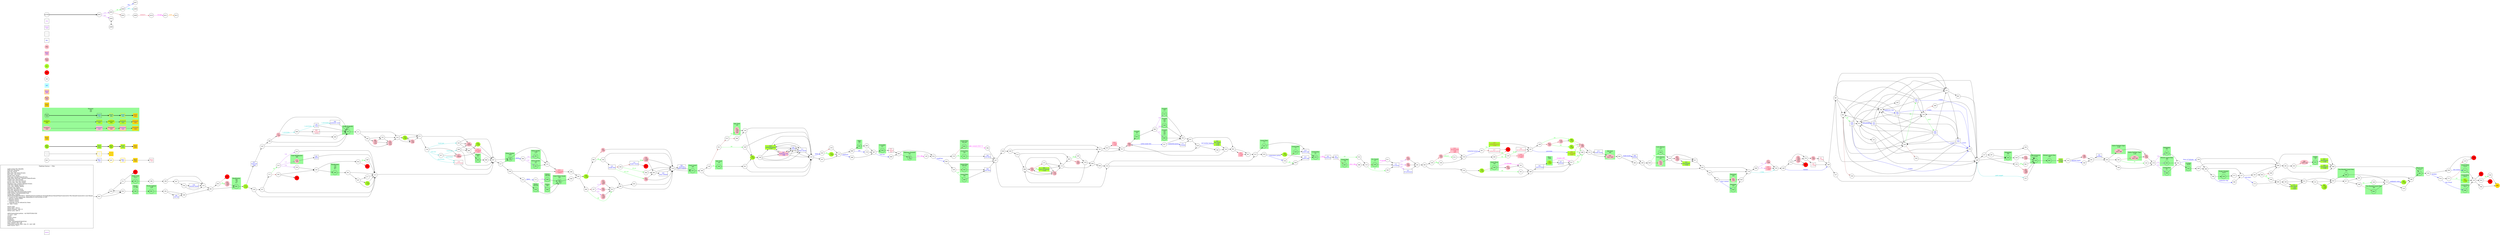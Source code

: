 digraph {
	// graph defaults
	rankdir=LR
	mclimit=50
	nodesep=.3 // changes horizontal separation of nodes
	ranksep=.4 // changes vertical separation of nodes
	node [height=.7
		width=.7
		shape=ellipse
		margin=0]
	edge[weight=5]
	
	subgraph ShopMenu {
		node [fontcolor = "purple" shape = "rect" margin = 0.1]
		menu
	}

	// a box for a graph label
	// note that you can override the defaults set above
	title [label = "Fighting Fantasy --: Title\n\n \
		Light Green Fill: Benefits\l \
		Pink Fill: Penalties\l \
		Red Fill: Death\l \
		Blue Text: Key Items/Events\l \
		Red Text: Lost Items\l \
		Purple Text: Shops\l \
		Blue Line: Forced Items/Events\l \
		Light Blue Text/Line: Optional Items/Events\l \
		Purple Line: Dice Events\l \
		Green Line: Stat Test Passed\l \
		Brown Line: Stat Test Failed\l \
		Magenta Line: Combat Related Events\l \
		Grey Text: Riddle Answer\l \
		Grey Line: Hidden Option\l \
		Orange Line: Spells\l \
		Red Line: Possible Error\l \
		Gold Fill: Required Nodes\l \
		Light Blue Fill: Recommended Nodes\l \
		Gold Outline: Recommended Path\l \
		Green Box: Combat\l \
		SK/ST/LK/AT/AR/TM/CW/CL: Skill/Stamina/Luck/Attack Strength/Attack Round/Time/Consecutive Win Round/Consecutive Lose Round\l \
		?: Chance of this happening, depending on instructions in text\l \
		*: Special Combat Rules\l \
		-: Negative Status\l \
		+: Positive Status\l \
		^: Damage can be reduced by items\l \
		@: Take 2 items\l\l \
		Starts with:\l \
		Initial Skill: 1d6+6\l \
		Initial Stamina: 2d6+12\l \
		Initial Luck: 1d6+6\l\l \
		skill/stamina/luck potion: +all SK/ST/LK&1ILK\l \
		10 meal: +4ST\l \
		sword\l \
		leather armor\l \
		backpack\l \
		Comments:\l \
		Order: item/gold/AT/SK/ST/LK\l \
		Sog's helmet: Win 1AR\l \
		Clumsiness potion: Roll 1 die, if 1, lost 1AR\l \
		bone charm: LK&ge;7\l \
		"
		shape = "box"
		margin = 0.1]

	subgraph Required {
		node [style = "filled" color = "gold" fillcolor = "gold" fontcolor = "blue" shape = "rect"]
		key3
		wrd3 [fontcolor = "grey"]
		boo5
		dam5
		monboo5
		mondam5
		mon5
		400 [fontcolor = "black" shape = "octagon"]
	}

	subgraph Required2 {
		node [style = "filled" color = "gold2" fillcolor = "gold2" fontcolor = "blue" shape = "rect"]
		req2
	}

	subgraph Recommended {
		node [penwidth = 3 color = "gold"]
		txt2
		key2 [shape = "rect" fontcolor = "blue"]
		wrd2 [shape = "rect" fontcolor = "grey"]
		boo3 [style = "filled" fillcolor = "greenyellow"]
		boo4 [style = "filled" fillcolor = "greenyellow"]
		dam3 [style = "filled" fillcolor = "pink"]
		dam4 [style = "filled" fillcolor = "pink"]
		monboo3 [style = "filled" fillcolor = "greenyellow"]
		monboo4 [style = "filled" fillcolor = "greenyellow"]
		mondam3 [style = "filled" fillcolor = "pink"]
		mondam4 [style = "filled" fillcolor = "pink"]
		mon3
		mon4
	}
	
	subgraph Optional {
		node [style = "filled" color = "paleturquoise1" fillcolor = "paleturquoise1" fontcolor = "blue" shape = "rect"]
		opt
	}

	subgraph Combat {
		style = "filled" color = "palegreen"
		subgraph cluster_00 {
			label = "Monster\n 0/0\n 0/0"
			mon1 [label = "\N\n text"]
			mon2 [shape = "rect" fontcolor = "blue" label = "\N\n text"]
			mon3 [label = "\N\n text"]
			mon4 [shape = "rect" fontcolor = "blue" label = "\N\n text"]
			mon5 [shape = "rect" fontcolor = "blue" label = "\N\n text"]
			monboo1 [style = "filled" color = "greenyellow" label = "\N\n text"]
			monboo2 [shape = "rect" style = "filled" color = "greenyellow" fontcolor = "blue" label = "\N\n text"]
			monboo3 [label = "\N\n text"]
			monboo4 [shape = "rect" fontcolor = "blue" label = "\N\n text"]
			monboo5 [shape = "rect" fontcolor = "blue" label = "\N\n text"]
			mondam1 [style = "filled" color = "pink" label = "\N\n text"]
			mondam2 [shape = "rect" style = "filled" color = "pink" fontcolor = "blue" label = "\N\n text"]
			mondam3 [label = "\N\n text"]
			mondam4 [shape = "rect" fontcolor = "blue" label = "\N\n text"]
			mondam5 [shape = "rect" fontcolor = "blue" label = "\N\n text"]
		}

		subgraph cluster_01 {
			label = "Lizard King\n 10/15"
			022 [style = "filled" color = "greenyellow" label = "\N\n +2SK"]
		}

		subgraph cluster_02 {
			label = "Grannit\n 4/3"
			025
		}

		subgraph cluster_03 {
			label = "Hydra\n 9/9 9/9"
			029
		}
		
		subgraph cluster_04 {
			label = "Hill Troll\n 9/9"
			030 [style = "filled" color = "pink" label = "\N\n -lose 1AR?"]
		}
		
		subgraph cluster_05 {
			label = "Hobgoblin\n 6/5"
			042
		}
		
		subgraph cluster_06 {
			label = "Lizard Man\n 9/8 8/8"
			043
		}
		
		subgraph cluster_07 {
			label = "Two-Headed Lizard Man\n 9/9"
			045
		}

		subgraph cluster_08 {
			label = "Razorjaw\n 6/5"
			056
		}
		
		subgraph cluster_09 {
			label = "Grannit\n 4/3\n 3/2\n 4/3"
			060
		}

		subgraph cluster_10 {
			label = "Pirate Captain\n 10/6"
			061
		}
		
		subgraph cluster_11 {
			label = "Chief Headhunter\n 8/8"
			076 [style = "filled" color = "pink" label = "\N\n -3ST"]
		}
		
		subgraph cluster_12 {
			label = "Headhunter\n 6/6\n 7/6\n 6/7"
			081
		}
		
		subgraph cluster_13 {
			label = "Black Lion\n 11/11"
			082
		}
		
		subgraph cluster_14 {
			label = "Delirious Prisoner\n 6/5"
			087 [label = "\N\n -3AT"]
		}
		
		subgraph cluster_15 {
			label = "Mutant Lizard Man\n 9/9"
			095
		}

		subgraph cluster_16 {
			label = "Cave Woman\n 5/5"
			108
		}
		
		subgraph cluster_17 {
			label = "Lizard King\n 12/15"
			111
		}
		
		subgraph cluster_18 {
			label = "Grannit\n 4/3"
			112
		}
		
		subgraph cluster_19 {
			label = "Bear\n 10/9"
			116 [style = "filled" color = "greenyellow" label = "\N\n +2ST"]
		}
		
		subgraph cluster_20 {
			label = "Orc Guard\n 7/7"
			138
		}
		
		subgraph cluster_21 {
			label = "Styracosaurus\n 11/10"
			139
		}

		subgraph cluster_22 {
			label = "Slime Sucker\n 10/9"
			158 [label = "\N\n -2AT"]
		}
		
		subgraph cluster_23 {
			label = "Giant Wasp\n 6/6"
			160
		}
		
		subgraph cluster_24 {
			label = "Lizard Man\n 9/8 8/8"
			163
		}
		
		subgraph cluster_25 {
			label = "Headhunter\n 7/5\n 6/6\n 6/7"
			169
		}
		
		subgraph cluster_26 {
			label = "Giant Crab\n 10/11"
			182
		}
		
		subgraph cluster_27 {
			label = "Mutant Lizard Man\n 9/8"
			185
		}
		
		subgraph cluster_28 {
			label = "Sabre-Toothed Tiger\n 11/8"
			190 [style = "filled" color = "pink" label = "\N\n -lose 1AR"]
		}
		
		subgraph cluster_29 {
			label = "Slime Sucker\n 10/9"
			191
		}
		
		subgraph cluster_30 {
			label = "Slime Sucker\n 8/5"
			202
		}
		
		subgraph cluster_31 {
			label = "Crocodile\n 6/7"
			204
		}
		
		subgraph cluster_32 {
			label = "Sabre-Toothed Tiger\n 11/8"
			205 [style = "filled" color = "pink" label = "\N\n -lose 1AR"]
		}
		
		subgraph cluster_33 {
			label = "Hydra\n 9/9 9/9"
			209
		}
		
		subgraph cluster_34 {
			label = "Spit Toad\n 5/6"
			217 [style = "filled" color = "pink" label = "\N\n -2ST\n -3AT"]
		}

		subgraph cluster_35 {
			label = "Lizard Man\n 8/7"
			223
		}
		
		subgraph cluster_36 {
			label = "Grannit\n 4/3\n 3/2"
			239
		}
		
		subgraph cluster_37 {
			label = "Lizard Man\n 9/8"
			241
		}
		
		subgraph cluster_38 {
			label = "Spit Toad\n 5/6"
			248
		}

		subgraph cluster_39 {
			label = "Cyclops\n 10/10"
			254
		}
		
		subgraph cluster_40 {
			label = "Cave Woman\n 5/5"
			255 [style = "filled" color = "pink" label = "\N\n -3ST\n -2AT"]
		}
		
		subgraph cluster_41 {
			label = "Lizard Man\n 7/8"
			262
		}
		
		subgraph cluster_42 {
			label = "Pygmy\n 6/5"
			295
		}
		
		subgraph cluster_43 {
			label = "Lizard King\n 6/15"
			296
		}
		
		subgraph cluster_44 {
			label = "Razorjaw\n 6/5"
			304 [style = "filled" color = "pink" label = "\N\n -2ST"]
		}
		
		subgraph cluster_45 {
			label = "Ogre\n 8/8"
			305
		}
		
		subgraph cluster_46 {
			label = "Lizard Man\n 8/7"
			308
		}
		
		subgraph cluster_47 {
			label = "Lizard Man\n 9/8"
			309
		}
		
		subgraph cluster_48 {
			label = "Shape Changer\n 10/10"
			318
		}
		
		subgraph cluster_49 {
			label = "Lizard Man\n 7/7"
			319
		}
		
		subgraph cluster_50 {
			label = "Goblin\n 5/6"
			322
		}
		
		subgraph cluster_51 {
			label = "Giant Lizard\n 8/9"
			325
		}
		
		subgraph cluster_52 {
			label = "Hobgoblin\n 6/6"
			328
		}
		
		subgraph cluster_53 {
			label = "Pirate\n 7/7 8/6"
			340
		}
		
		subgraph cluster_54 {
			label = "Hydra\n 9/9"
			344
		}
		
		subgraph cluster_55 {
			label = "Lizard Man\n 7/7"
			347
		}
		
		subgraph cluster_56 {
			label = "Two-Headed Lizard Man\n 9/9"
			360
		}
		
		subgraph cluster_57 {
			label = "Giant Dragonfly\n 8/4"
			375
		}
		
		subgraph cluster_58 {
			label = "Giant Water-Snake\n 6/5"
			389 [label = "\N\n -2AT"]
		}
		
		subgraph cluster_34 {
			label = "Spit Toad\n 5/6"
			217 [style = "filled" color = "pink" label = "\N\n -2SK\n -2ST\n -3AT"]
		}

		cbt
	}

	subgraph Death {
		node [style = "filled" color = "red"]
		132
		157
		188
		234
		260
		307
		313
		331
		346
		357
		ddt
	}

	subgraph Boost {
		node [style = "filled" color = "greenyellow"]
		boo1 [label = "\N\n text"]
		boo2 [shape = "rect" fontcolor = "blue" label = "\N\n text"]
		boo3 [label = "\N\n text"]
		boo4 [shape = "rect" fontcolor = "blue" label = "\N\n text"]
		boo5 [shape = "rect" fontcolor = "blue" label = "\N\n text"]
		006 [label = "\N\n +1SK\n +2ST"]
		018 [label = "\N\n +2ST"]
		026 [shape = "rect" fontcolor = "blue" label = "\N\n unlimited pouch\n +1LK"]
		080 [label = "\N\n +2ST"]
		092 [label = "\N\n +1ST"]
		100 [label = "\N\n +1ST"]
		115 [label = "\N\n +3ST"]
		133 [shape = "rect" fontcolor = "blue" label = "\N\n shield\n +1SK"]
		164 [shape = "rect" fontcolor = "blue" label = "\N\n breastplate\n +1SK"]
		174 [label = "\N\n +2ST"]
		177 [label = "\N\n +1ST"]
		184 [label = "\N\n +1LK"]
		186 [shape = "rect" fontcolor = "crimson" label = "\N\n -1 provision\n +4ST"]
		194 [label = "\N\n +1LK"]
		230 [shape = "rect" fontcolor = "crimson" label = "\N\n -unlimited pouch\n +2LK"]
		232 [label = "\N\n +3ST"]
		275 [shape = "rect" fontcolor = "blue" label = "\N\n fire sword\n +2SK\n +2LK"]
		332 [shape = "rect" fontcolor = "blue" label = "\N\n red powder\n +2LK"]
		345 [shape = "rect" fontcolor = "blue" label = "\N\n Horn of Valhalla\n +2LK"]
		367 [shape = "rect" fontcolor = "blue" label = "\N\n breastplate\n +1SK"]
		381 [label = "\N\n +2ST"]
		392 [shape = "rect" fontcolor = "blue" label = "\N\n fine sword\n +2SK\n +1LK"]
		393 [label = "\N\n +1LK"]
		bst
	}

	subgraph Damage {
		node [style = "filled" color = "pink"]
		dam1 [label = "\N\n text"]
		dam2 [shape = "rect" fontcolor = "blue" label = "\N\n text"]
		dam3 [label = "\N\n text"]
		dam4 [shape = "rect" fontcolor = "blue" label = "\N\n text"]
		dam5 [shape = "rect" fontcolor = "blue" label = "\N\n text"]
		013 [label = "\N\n -3ST"]
		034 [shape = "rect" fontcolor = "crimson" label = "\N\n -1 item\n -1LK"]
		037 [shape = "rect" fontcolor = "crimson" label = "\N\n -1 provision\n -1d6ST"]
		039 [label = "\N\n -1ST"]
		052 [label = "\N\n -1SK"]
		055 [label = "\N\n -2ST"]
		070 [label = "\N\n -5ST"]
		097 [label = "\N\n -2ST\n -1LK"]
		103 [label = "\N\n -3ST"]
		110 [label = "\N\n -3ST\n -1LK"]
		117 [label = "\N\n -1ST"]
		118 [label = "\N\n -1ST"]
		129 [label = "\N\n -1SK\n -2ST\n -1LK"]
		137 [label = "\N\n -1d6ST"]
		146 [label = "\N\n -3ST"]
		156 [label = "\N\n =5SK\n =4ST"]
		159 [shape = "rect" fontcolor = "crimson" label = "\N\n -all items\n -2LK"]
		210 [label = "\N\n -2SK\n -4ST"]
		225 [label = "\N\n -3ST"]
		240 [label = "\N\n -1SK\n -2ST"]
		245 [label = "\N\n -2ST"]
		251 [label = "\N\n -4ST"]
		256 [label = "\N\n -1SK\n -2ST"]
		263 [shape = "rect" fontcolor = "crimson" label = "\N\n -1 items\n -1SK"]
		277 [label = "\N\n -3SK"]
		278 [label = "\N\n -1LK"]
		281 [label = "\N\n -2ST"]
		285 [label = "\N\n -1ST? sog"]
		290 [label = "\N\n -1ST\n -1LK"]
		293 [label = "\N\n -2ST"]
		297 [shape = "rect" fontcolor = "blue" label = "\N\n confusion ring\n -2SK"]
		298 [shape = "rect" fontcolor = "crimson" label = "\N\n -1 item\n -1LK"]
		310 [label = "\N\n -4ST"]
		316 [shape = "rect" fontcolor = "crimson" label = "\N\n -all provision\n -1SK\n -3ST"]
		336 [label = "\N\n -1SK\n -3ST"]
		343 [label = "\N\n -2LK"]
		348 [label = "\N\n -2ST"]
		359 [label = "\N\n -1d6ST"]
		370 [label = "\N\n -2SK"]
		373 [shape = "rect" fontcolor = "crimson" label = "\N\n -all items\n -2LK"]
		374 [label = "\N\n -2LK"]
		ddg
	}

	subgraph Key_Item {
		node [fontcolor = "blue" shape = "rect"]
		key1 [label = "\N\n text"]
		key2 [label = "\N\n text"]
		key3 [label = "\N\n text"]
		key4 [fontcolor = "crimson" label = "\N\n -text"]
		003 [label = "\N\n drawves"]
		012 [label = "\N\n hand-axe\n rope"]
		023 [label = "\N\n water pail"]
		031 [fontcolor = "crimson" label = "\N\n -spear?\n -axe?"]
		032 [label = "\N\n 63 prisoners"]
		041 [label = "\N\n snuff-box\n gold nugget"]
		051 [label = "\N\n water pail"]
		064 [label = "\N\n test"]
		066 [label = "\N\n spear"]
		069 [fontcolor = "crimson" label = "\N\n -backpack\n -sword"]
		072 [label = "\N\n chalk marks"]
		089 [label = "\N\n feather"]
		090 [label = "\N\n picklock's wire"]
		093 [label = "\N\n test"]
		094 [label = "\N\n boots"]
		098 [label = "\N\n test"]
		104 [fontcolor = "crimson" label = "\N\n -all provisions"]
		121 [label = "\N\n 14 slaves"]
		124 [label = "\N\n snake venom"]
		125 [label = "\N\n test"]
		126 [fontcolor = "crimson" label = "\N\n -3 provisions"]
		145 [label = "\N\n snake bite"]
		149 [label = "\N\n map"]
		155 [label = "\N\n test"]
		161 [label = "\N\n cloak"]
		189 [label = "\N\n iron keys"]
		208 [fontcolor = "crimson" label = "\N\n -1 item"]
		238 [label = "\N\n aniseed liquid"]
		247 [label = "\N\n whistle"]
		257 [fontcolor = "crimson" label = "\N\n -unlimited pouch"]
		282 [label = "\N\n sack of food"]
		292 [label = "\N\n Sog's helmet"]
		301 [fontcolor = "crimson" label = "\N\n -1 item"]
		311 [label = "\N\n clumsiness potion"]
		311 [label = "\N\n bone charm"]
		330 [label = "\N\n monkey"]
		358 [label = "\N\n test"]
		368 [label = "\N\n iron keys"]
		371 [label = "\N\n Grannit"]
		398 [label = "\N\n iron bar"]
		kky
	}
	
	subgraph Key_Word {
		node [fontcolor = "grey" shape = "rect"]
		wrd1 [label = "\N\n text"]
		wrd2 [label = "\N\n text"]
		wrd3 [label = "\N\n text"]
		wwd
	}
	
	subgraph Shop {
		node [fontcolor = "purple" shape = "rect"]
		shop1 [label = "\N\n text"]
		shp
	}

	mon1 -> mon2 -> mon3 -> mon4 -> mon5 [penwidth = 3]
	boo1 -> boo2 -> boo3 -> boo4 -> boo5 [penwidth = 3]
	txt1 -> key1 -> txt2 -> key2 -> key3 -> key4
	wrd1 -> wrd2 -> wrd3
	monboo1 -> monboo2 -> monboo3 -> monboo4 -> monboo5
	mondam1 -> mondam2 -> mondam3 -> mondam4 -> mondam5

	myTitle -> z001 [penwidth = 3]
	z001 -> z002 [color = "purple" fontcolor = "purple" label = "1-3"]
	z001 -> z003 [color = "purple" fontcolor = "purple" label = "4-6"]
	z002 -> z004 [color = "green" fontcolor = "green" label = "LK"]
	z002 -> z005 [color = "brown"]
	z003 -> z006 [dir = "both"]
	z004 -> z007 [color = "blue" fontcolor = "blue" label = "req"]
	z004 -> z008 [color = "cyan3" fontcolor = "cyan3" label = "-opt"]
	z005 -> z009 [color = "grey" fontcolor = "grey" label = "info"]
	z009 -> z010 [color = "crimson" fontcolor = "crimson" label = "error(?)"]
	z010 -> z011 [color = "magenta" fontcolor = "magenta" label = "escape"]
	z011 -> z012 [color = "darkorange" fontcolor = "darkorange" label = "spell"]
	{
		rank = same
		z003
		z006
	}

	title -> 001
	001 -> 024
	001 -> 033
	002 -> 358 [color = "green" fontcolor = "green" label = "LK"]
	002 -> 326 [color = "brown"]
	003 -> 161
	004 -> 101
	004 -> 044
	005 -> 292
	005 -> 119
	006 -> 353
	007 -> 317
	007 -> 158
	008 -> 082
	009 -> 390
	010 -> 034
	010 -> 321
	011 -> 121
	012 -> 105
	013 -> 381 [color = "green" fontcolor = "green" label = "SK"]
	013 -> 118 [color = "brown"]
	014 -> 063 [color = "blue" fontcolor = "blue" label = "snuff-box"]
	014 -> 270
	015 -> 379
	016 -> 380 [color = "green" fontcolor = "green" label = "LK"]
	016 -> 313 [color = "brown"]
	017 -> 303
	018 -> 007
	019 -> 392 [color = "blue" fontcolor = "blue" label = "red leather boots"]
	019 -> 246
	020 -> 178
	021 -> 092
	021 -> 222
	022 -> 153
	023 -> 223
	024 -> 211
	024 -> 033
	025 -> 085
	026 -> 311
	026 -> 094
	026 -> 297
	026 -> 222
	027 -> 388 [color = "green" fontcolor = "green" label = "LK"]
	027 -> 348 [color = "brown"]
	028 -> 226
	028 -> 101
	029 -> 389
	030 -> 065
	031 -> 390
	032 -> 201
	033 -> 340
	033 -> 024
	034 -> 321
	035 -> 119
	036 -> 111 [color = "blue" fontcolor = "blue" label = "fire sword"]
	036 -> 346
	037 -> 280
	038 -> 051
	039 -> 207 [color = "blue" fontcolor = "blue" label = "rattle-snake bite"]
	039 -> 025
	040 -> 253 [color = "green" fontcolor = "green" label = "LK"]
	040 -> 107 [color = "brown"]
	041 -> 325
	042 -> 341
	043 -> 284 [color = "magenta" fontcolor = "magenta" label = "kill 1 wound other 2x"]
	044 -> 274
	045 -> 173
	046 -> 149 [color = "cyan3" fontcolor = "cyan3" label = "-1 provision"]
	046 -> 069
	047 -> 315
	048 -> 056 [color = "blue" fontcolor = "blue" label = "Sog's helmet"]
	048 -> 304
	049 -> 362
	050 -> 356 [color = "green" fontcolor = "green" label = "SK"]
	050 -> 266 [color = "brown"]
	051 -> 223
	052 -> 141
	053 -> 256 [color = "green" fontcolor = "green" label = "LK"]
	053 -> 132 [color = "brown"]
	054 -> 244 [color = "green" fontcolor = "green" label = "SK"]
	054 -> 260 [color = "brown"]
	055 -> 005
	055 -> 119
	056 -> 020
	057 -> 361
	057 -> 019
	058 -> 235
	058 -> 037
	059 -> 108 [color = "green" fontcolor = "green" label = "LK"]
	059 -> 255 [color = "brown"]
	060 -> 192
	061 -> 165
	062 -> 139
	063 -> 147
	063 -> 329
	064 -> 214 [color = "blue" fontcolor = "blue" label = "3 tests"]
	064 -> 002
	064 -> 075
	064 -> 151
	064 -> 220
	064 -> 335
	065 -> 089 [color = "blue" fontcolor = "blue" label = "chalk marks"]
	065 -> 365
	066 -> 113
	067 -> 168
	068 -> 278
	068 -> 070
	068 -> 172
	069 -> 375
	070 -> 345 [color = "green" fontcolor = "green" label = "LK"]
	070 -> 175 [color = "brown"]
	071 -> 276
	071 -> 359
	072 -> 030
	073 -> 217 [color = "green" fontcolor = "green" label = "LK"]
	073 -> 396 [color = "brown"]
	074 -> 114
	075 -> 155 [color = "blue" fontcolor = "blue" label = "red powder"]
	075 -> 131
	076 -> 066
	077 -> 289
	077 -> 091
	078 -> 154 [color = "blue" fontcolor = "blue" label = "clumsiness potion"]
	078 -> 184
	079 -> 332
	079 -> 097
	079 -> 017
	080 -> 388 [color = "green" fontcolor = "green" label = "LK"]
	080 -> 348 [color = "brown"]
	081 -> 177
	082 -> 203
	083 -> 334 [color = "green" fontcolor = "green" label = "LK"]
	083 -> 281 [color = "brown"]
	084 -> 195
	084 -> 008
	085 -> 060 [color = "purple" fontcolor = "purple" label = "1-2"]
	085 -> 239 [color = "purple" fontcolor = "purple" label = "3-4"]
	085 -> 112 [color = "purple" fontcolor = "purple" label = "5-6"]
	086 -> 018
	086 -> 295
	087 -> 130 [color = "magenta" fontcolor = "magenta" label = "win 2 AR"]
	088 -> 179 [color = "blue" fontcolor = "blue" label = "axe"]
	088 -> 305
	089 -> 269
	090 -> 375
	091 -> 180
	092 -> 259
	092 -> 222
	093 -> 214 [color = "blue" fontcolor = "blue" label = "3 tests"]
	093 -> 002
	093 -> 075
	093 -> 151
	093 -> 183
	093 -> 220
	094 -> 311
	094 -> 026
	094 -> 297
	094 -> 222
	095 -> 133
	096 -> 007
	097 -> 332
	097 -> 017
	098 -> 214 [color = "blue" fontcolor = "blue" label = "3 tests"]
	098 -> 002
	098 -> 075
	098 -> 151
	098 -> 183
	098 -> 335
	099 -> 387
	100 -> 352 [color = "green" fontcolor = "green" label = "LK"]
	100 -> 160 [color = "brown"]
	101 -> 010
	101 -> 321
	102 -> 016
	102 -> 169
	103 -> 015 [color = "green" fontcolor = "green" label = "ST&ge;12"]
	103 -> 316 [color = "brown"]
	104 -> 197
	105 -> 286
	105 -> 375
	106 -> 279
	107 -> 210 [color = "purple" fontcolor = "purple" label = "1-2"]
	107 -> 336 [color = "purple" fontcolor = "purple" label = "3-4"]
	107 -> 245 [color = "purple" fontcolor = "purple" label = "5-6"]
	108 -> 079
	109 -> 268
	109 -> 084
	110 -> 224
	111 -> 153
	112 -> 192
	113 -> 007
	114 -> 265 [color = "green" fontcolor = "green" label = "LK"]
	114 -> 138 [color = "brown"]
	115 -> 170
	116 -> 247
	116 -> 027 [color = "magenta" fontcolor = "magenta" label = "escape 2 AR"]
	117 -> 046 [color = "cyan3" fontcolor = "cyan3" label = "-1 provision"]
	117 -> 375
	117 -> 349
	118 -> 080
	119 -> 041
	119 -> 325
	120 -> 062 [color = "green" fontcolor = "green" label = "LK"]
	120 -> 240 [color = "brown"]
	121 -> 251 [color = "purple" fontcolor = "purple" label = "1-2"]
	121 -> 293 [color = "purple" fontcolor = "purple" label = "3-4"]
	121 -> 032 [color = "purple" fontcolor = "purple" label = "5-6"]
	122 -> 037
	123 -> 346
	124 -> 156 [color = "green" fontcolor = "green" label = "LK"]
	124 -> 357 [color = "brown"]
	125 -> 214 [color = "blue" fontcolor = "blue" label = "3 tests"]
	125 -> 002
	125 -> 075
	125 -> 183
	125 -> 220
	125 -> 335
	126 -> 007
	127 -> 193
	127 -> 120
	127 -> 287
	128 -> 248 [color = "green" fontcolor = "green" label = "LK"]
	128 -> 351 [color = "brown"]
	129 -> 324
	129 -> 157
	130 -> 014
	131 -> 168
	133 -> 218
	134 -> 092
	134 -> 222
	135 -> 039
	135 -> 361
	136 -> 275
	136 -> 312
	137 -> 373
	138 -> 121
	138 -> 011 [color = "magenta" fontcolor = "magenta" label = "escape"]
	139 -> 095
	140 -> 378
	141 -> 399
	142 -> 279
	143 -> 110
	143 -> 224
	144 -> 173
	145 -> 055 [color = "green" fontcolor = "green" label = "ST>18"]
	145 -> 264 [color = "brown"]
	146 -> 291
	147 -> 274
	147 -> 028
	148 -> 080 [color = "green" fontcolor = "green" label = "LK"]
	148 -> 013 [color = "brown"]
	149 -> 090 [color = "cyan3" fontcolor = "cyan3" label = "-1 provision"]
	149 -> 375
	150 -> 104 [color = "green" fontcolor = "green" label = "LK"]
	150 -> 159 [color = "brown"]
	151 -> 067
	151 -> 125
	152 -> 391
	153 -> 188
	153 -> 384
	153 -> 054
	154 -> 038 [color = "green" fontcolor = "green" label = "LK"]
	154 -> 319 [color = "brown"]
	155 -> 214
	155 -> 002
	155 -> 151
	155 -> 183
	155 -> 220
	155 -> 335
	156 -> 005
	156 -> 119
	158 -> 394 [color = "blue" fontcolor = "blue" label = "spear"]
	158 -> 122
	159 -> 197
	160 -> 141 [color = "magenta" fontcolor = "magenta" label = "no damage"]
	160 -> 052
	161 -> 074 [color = "green" fontcolor = "green" label = "LK"]
	161 -> 262 [color = "brown"]
	162 -> 050
	162 -> 084
	163 -> 368
	164 -> 008
	165 -> 200
	165 -> 398
	166 -> 294 [color = "blue" fontcolor = "blue" label = "confusion ring"]
	166 -> 318
	167 -> 170
	168 -> 127
	168 -> 252 [color = "cyan3" fontcolor = "cyan3" label = "-gold nugget"]
	168 -> 328
	169 -> 261
	170 -> 288 [color = "blue" fontcolor = "blue" label = "snuff-box"]
	170 -> 088
	171 -> 215 [color = "green" fontcolor = "green" label = "LK"]
	171 -> 302 [color = "brown"]
	172 -> 383
	172 -> 004
	173 -> 393 [color = "blue" fontcolor = "blue" label = "picklock's wire"]
	173 -> 216
	174 -> 113
	175 -> 172
	175 -> 278
	176 -> 324
	176 -> 129
	176 -> 157
	177 -> 229
	177 -> 012
	178 -> 233 [color = "cyan3" fontcolor = "cyan3" label = "-1 item"]
	178 -> 306
	179 -> 387
	180 -> 082
	181 -> 230 [color = "green" fontcolor = "green" label = "LK"]
	181 -> 257 [color = "brown"]
	182 -> 366
	183 -> 064 [color = "blue" fontcolor = "blue" label = "confusion ring"]
	183 -> 283
	184 -> 051
	185 -> 341
	186 -> 388 [color = "green" fontcolor = "green" label = "LK"]
	186 -> 348 [color = "brown"]
	187 -> 377
	187 -> 174
	187 -> 113
	189 -> 147
	190 -> 343
	191 -> 122
	192 -> 057
	193 -> 139
	194 -> 083
	194 -> 382
	195 -> 333
	195 -> 008
	196 -> 128
	196 -> 222
	197 -> 186 [color = "blue" fontcolor = "blue" label = "provision"]
	197 -> 148
	198 -> 267
	198 -> 152
	199 -> 397
	199 -> 237
	200 -> 391
	201 -> 363
	202 -> 122
	203 -> 314 [color = "blue" fontcolor = "blue" label = "monkey"]
	203 -> 036
	204 -> 031
	205 -> 343
	206 -> 007
	206 -> 086
	206 -> 359
	207 -> 371 [color = "blue" fontcolor = "blue" label = "unlimited pouch"]
	207 -> 192
	208 -> 199
	209 -> 389
	210 -> 253
	211 -> 182
	211 -> 307
	212 -> 072
	212 -> 030
	213 -> 068
	213 -> 383
	214 -> 168
	215 -> 076 [color = "purple" fontcolor = "purple" label = "1-2"]
	215 -> 250 [color = "purple" fontcolor = "purple" label = "3-4"]
	215 -> 323 [color = "purple" fontcolor = "purple" label = "5-6"]
	216 -> 180
	217 -> 134
	218 -> 258 [color = "blue" fontcolor = "blue" label = "aniseed liquid"]
	218 -> 146
	219 -> 170
	220 -> 098 [color = "green" fontcolor = "green" label = "2dST"]
	220 -> 369 [color = "brown"]
	221 -> 385
	221 -> 224
	222 -> 342 [color = "blue" fontcolor = "blue" label = "spear"]
	222 -> 167
	223 -> 003 [color = "magenta" fontcolor = "magenta" label = "2 AR"]
	224 -> 071
	224 -> 232
	224 -> 370
	225 -> 301
	226 -> 213
	226 -> 101
	227 -> 273 [color = "blue" fontcolor = "blue" label = "iron keys"]
	227 -> 162
	228 -> 236 [color = "green" fontcolor = "green" label = "LK"]
	228 -> 103 [color = "brown"]
	229 -> 337
	229 -> 113
	230 -> 197
	231 -> 006
	231 -> 353
	232 -> 370
	232 -> 071
	233 -> 249
	235 -> 272 [color = "blue" fontcolor = "blue" label = "spear"]
	235 -> 029
	236 -> 379
	237 -> 168
	238 -> 152
	239 -> 192
	240 -> 139
	241 -> 189
	242 -> 142 [color = "green" fontcolor = "green" label = "LK"]
	242 -> 205 [color = "brown"]
	243 -> 007
	243 -> 086
	243 -> 359
	244 -> 400
	245 -> 253
	246 -> 135
	247 -> 027
	248 -> 021
	249 -> 199 [color = "blue" fontcolor = "blue" label = "feather"]
	249 -> 176
	250 -> 102
	251 -> 201
	252 -> 139
	253 -> 382
	254 -> 299
	255 -> 079
	256 -> 081
	257 -> 150 [color = "green" fontcolor = "green" label = "SK"]
	257 -> 234 [color = "brown"]
	258 -> 291
	259 -> 311
	259 -> 026
	259 -> 094
	259 -> 297
	261 -> 187
	261 -> 113
	262 -> 386 [color = "magenta" fontcolor = "magenta" label = "win 1 AR"]
	263 -> 233
	264 -> 124 [color = "brown"]
	264 -> 364 [color = "green" fontcolor = "green" label = "ST>9"]
	265 -> 121
	266 -> 084
	267 -> 354
	267 -> 152
	268 -> 166
	268 -> 227
	269 -> 059
	269 -> 303
	270 -> 241 [color = "green" fontcolor = "green" label = "LK"]
	270 -> 043 [color = "brown"]
	271 -> 022 [color = "green" fontcolor = "green" label = "LK"]
	271 -> 123 [color = "brown"]
	272 -> 209 [color = "purple" fontcolor = "purple" label = "1-4"]
	272 -> 344 [color = "purple" fontcolor = "purple" label = "5-6"]
	273 -> 395
	274 -> 315
	274 -> 038
	275 -> 312
	276 -> 243 [color = "cyan3" fontcolor = "cyan3" label = "-hand-axe"]
	276 -> 327 [color = "cyan3" fontcolor = "cyan3" label = "-iron bar"]
	276 -> 126 [color = "cyan3" fontcolor = "cyan3" label = "-provisions"]
	276 -> 137
	277 -> 233
	278 -> 070
	278 -> 172
	279 -> 185 [color = "purple" fontcolor = "purple" label = "1-2"]
	279 -> 308 [color = "purple" fontcolor = "purple" label = "3-4"]
	279 -> 042 [color = "purple" fontcolor = "purple" label = "5-6"]
	280 -> 362
	281 -> 119
	282 -> 116
	282 -> 027
	283 -> 168
	284 -> 147
	285 -> 322
	286 -> 117
	286 -> 375
	287 -> 328
	288 -> 387
	289 -> 144 [color = "green" fontcolor = "green" label = "LK"]
	289 -> 045 [color = "brown"]
	290 -> 143
	290 -> 110
	291 -> 330
	291 -> 350
	292 -> 119
	293 -> 201
	294 -> 227
	295 -> 096
	296 -> 153
	297 -> 311
	297 -> 026
	297 -> 094
	297 -> 222
	298 -> 047
	299 -> 268
	299 -> 084
	300 -> 150 [color = "green" fontcolor = "green" label = "SK"]
	300 -> 234 [color = "brown"]
	301 -> 199
	302 -> 331
	302 -> 102
	303 -> 178
	303 -> 355
	304 -> 020
	305 -> 099
	306 -> 277 [color = "purple" fontcolor = "purple" label = "1-5"]
	306 -> 263 [color = "purple" fontcolor = "purple" label = "6"]
	308 -> 341
	309 -> 368
	310 -> 378
	311 -> 026
	311 -> 094
	311 -> 297
	311 -> 222
	312 -> 231
	312 -> 353
	314 -> 296 [color = "blue" fontcolor = "blue" label = "fire sword"]
	314 -> 271
	315 -> 078
	315 -> 347
	316 -> 379
	317 -> 058
	317 -> 158
	318 -> 372
	319 -> 023
	320 -> 168
	321 -> 019
	321 -> 039
	322 -> 367
	323 -> 113
	324 -> 225
	324 -> 208
	325 -> 196
	326 -> 168
	327 -> 206 [color = "cyan3" fontcolor = "cyan3" label = "-hand-axe"]
	327 -> 126 [color = "cyan3" fontcolor = "cyan3" label = "-provisions"]
	327 -> 137
	328 -> 338
	329 -> 309 [color = "green" fontcolor = "green" label = "LK"]
	329 -> 163 [color = "brown"]
	330 -> 350
	332 -> 017
	333 -> 164 [color = "green" fontcolor = "green" label = "LK"]
	333 -> 285 [color = "brown"]
	334 -> 145
	334 -> 119
	335 -> 093 [color = "green" fontcolor = "green" label = "SK"]
	335 -> 320 [color = "brown"]
	336 -> 253
	337 -> 171
	337 -> 113
	338 -> 374
	338 -> 139
	339 -> 092
	339 -> 222
	340 -> 061
	341 -> 109 [color = "blue" fontcolor = "blue" label = "Horn of Valhalla"]
	341 -> 254
	342 -> 115 [color = "green" fontcolor = "green" label = "LK"]
	342 -> 219 [color = "brown"]
	343 -> 279
	344 -> 389
	345 -> 172
	345 -> 278
	347 -> 023
	348 -> 212
	349 -> 375
	350 -> 106
	350 -> 190
	350 -> 242
	351 -> 339 [color = "green" fontcolor = "green" label = "LK"]
	351 -> 073 [color = "brown"]
	352 -> 399
	353 -> 360
	353 -> 077
	354 -> 238
	354 -> 152
	355 -> 048
	355 -> 178
	356 -> 395
	358 -> 214 [color = "blue" fontcolor = "blue" label = "3 tests"]
	358 -> 075
	358 -> 151
	358 -> 183
	358 -> 220
	358 -> 335
	359 -> 373
	360 -> 173
	361 -> 298
	361 -> 047
	362 -> 040
	362 -> 194
	363 -> 228
	363 -> 376
	364 -> 005
	364 -> 119
	365 -> 269
	366 -> 198
	367 -> 008
	368 -> 147
	369 -> 168
	370 -> 232
	370 -> 071
	371 -> 057
	372 -> 227
	373 -> 007
	374 -> 139
	375 -> 221
	376 -> 100
	376 -> 399
	377 -> 113
	378 -> 068
	378 -> 004
	379 -> 181 [color = "blue" fontcolor = "blue" label = "unlimited pouch"]
	379 -> 300
	380 -> 113
	381 -> 388 [color = "green" fontcolor = "green" label = "LK"]
	381 -> 348 [color = "brown"]
	382 -> 035
	382 -> 119
	383 -> 140 [color = "green" fontcolor = "green" label = "LK"]
	383 -> 310 [color = "brown"]
	384 -> 400
	385 -> 290
	385 -> 143
	385 -> 110
	386 -> 114
	387 -> 009 [color = "blue" fontcolor = "blue" label = "iron bar"]
	387 -> 204
	388 -> 212
	389 -> 049
	390 -> 087
	390 -> 014
	391 -> 053
	391 -> 081
	392 -> 135
	393 -> 180
	394 -> 191 [color = "purple" fontcolor = "purple" label = "1-4"]
	394 -> 202 [color = "purple" fontcolor = "purple" label = "5-6"]
	395 -> 136
	395 -> 275
	395 -> 312
	396 -> 134
	397 -> 002
	397 -> 075
	397 -> 151
	397 -> 183
	397 -> 220
	397 -> 335
	398 -> 200
	399 -> 282
	399 -> 027
}
